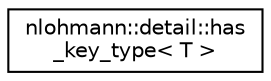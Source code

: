 digraph "Graphical Class Hierarchy"
{
 // INTERACTIVE_SVG=YES
  edge [fontname="Helvetica",fontsize="10",labelfontname="Helvetica",labelfontsize="10"];
  node [fontname="Helvetica",fontsize="10",shape=record];
  rankdir="LR";
  Node0 [label="nlohmann::detail::has\l_key_type\< T \>",height=0.2,width=0.4,color="black", fillcolor="white", style="filled",URL="$structnlohmann_1_1detail_1_1has__key__type.html"];
}
